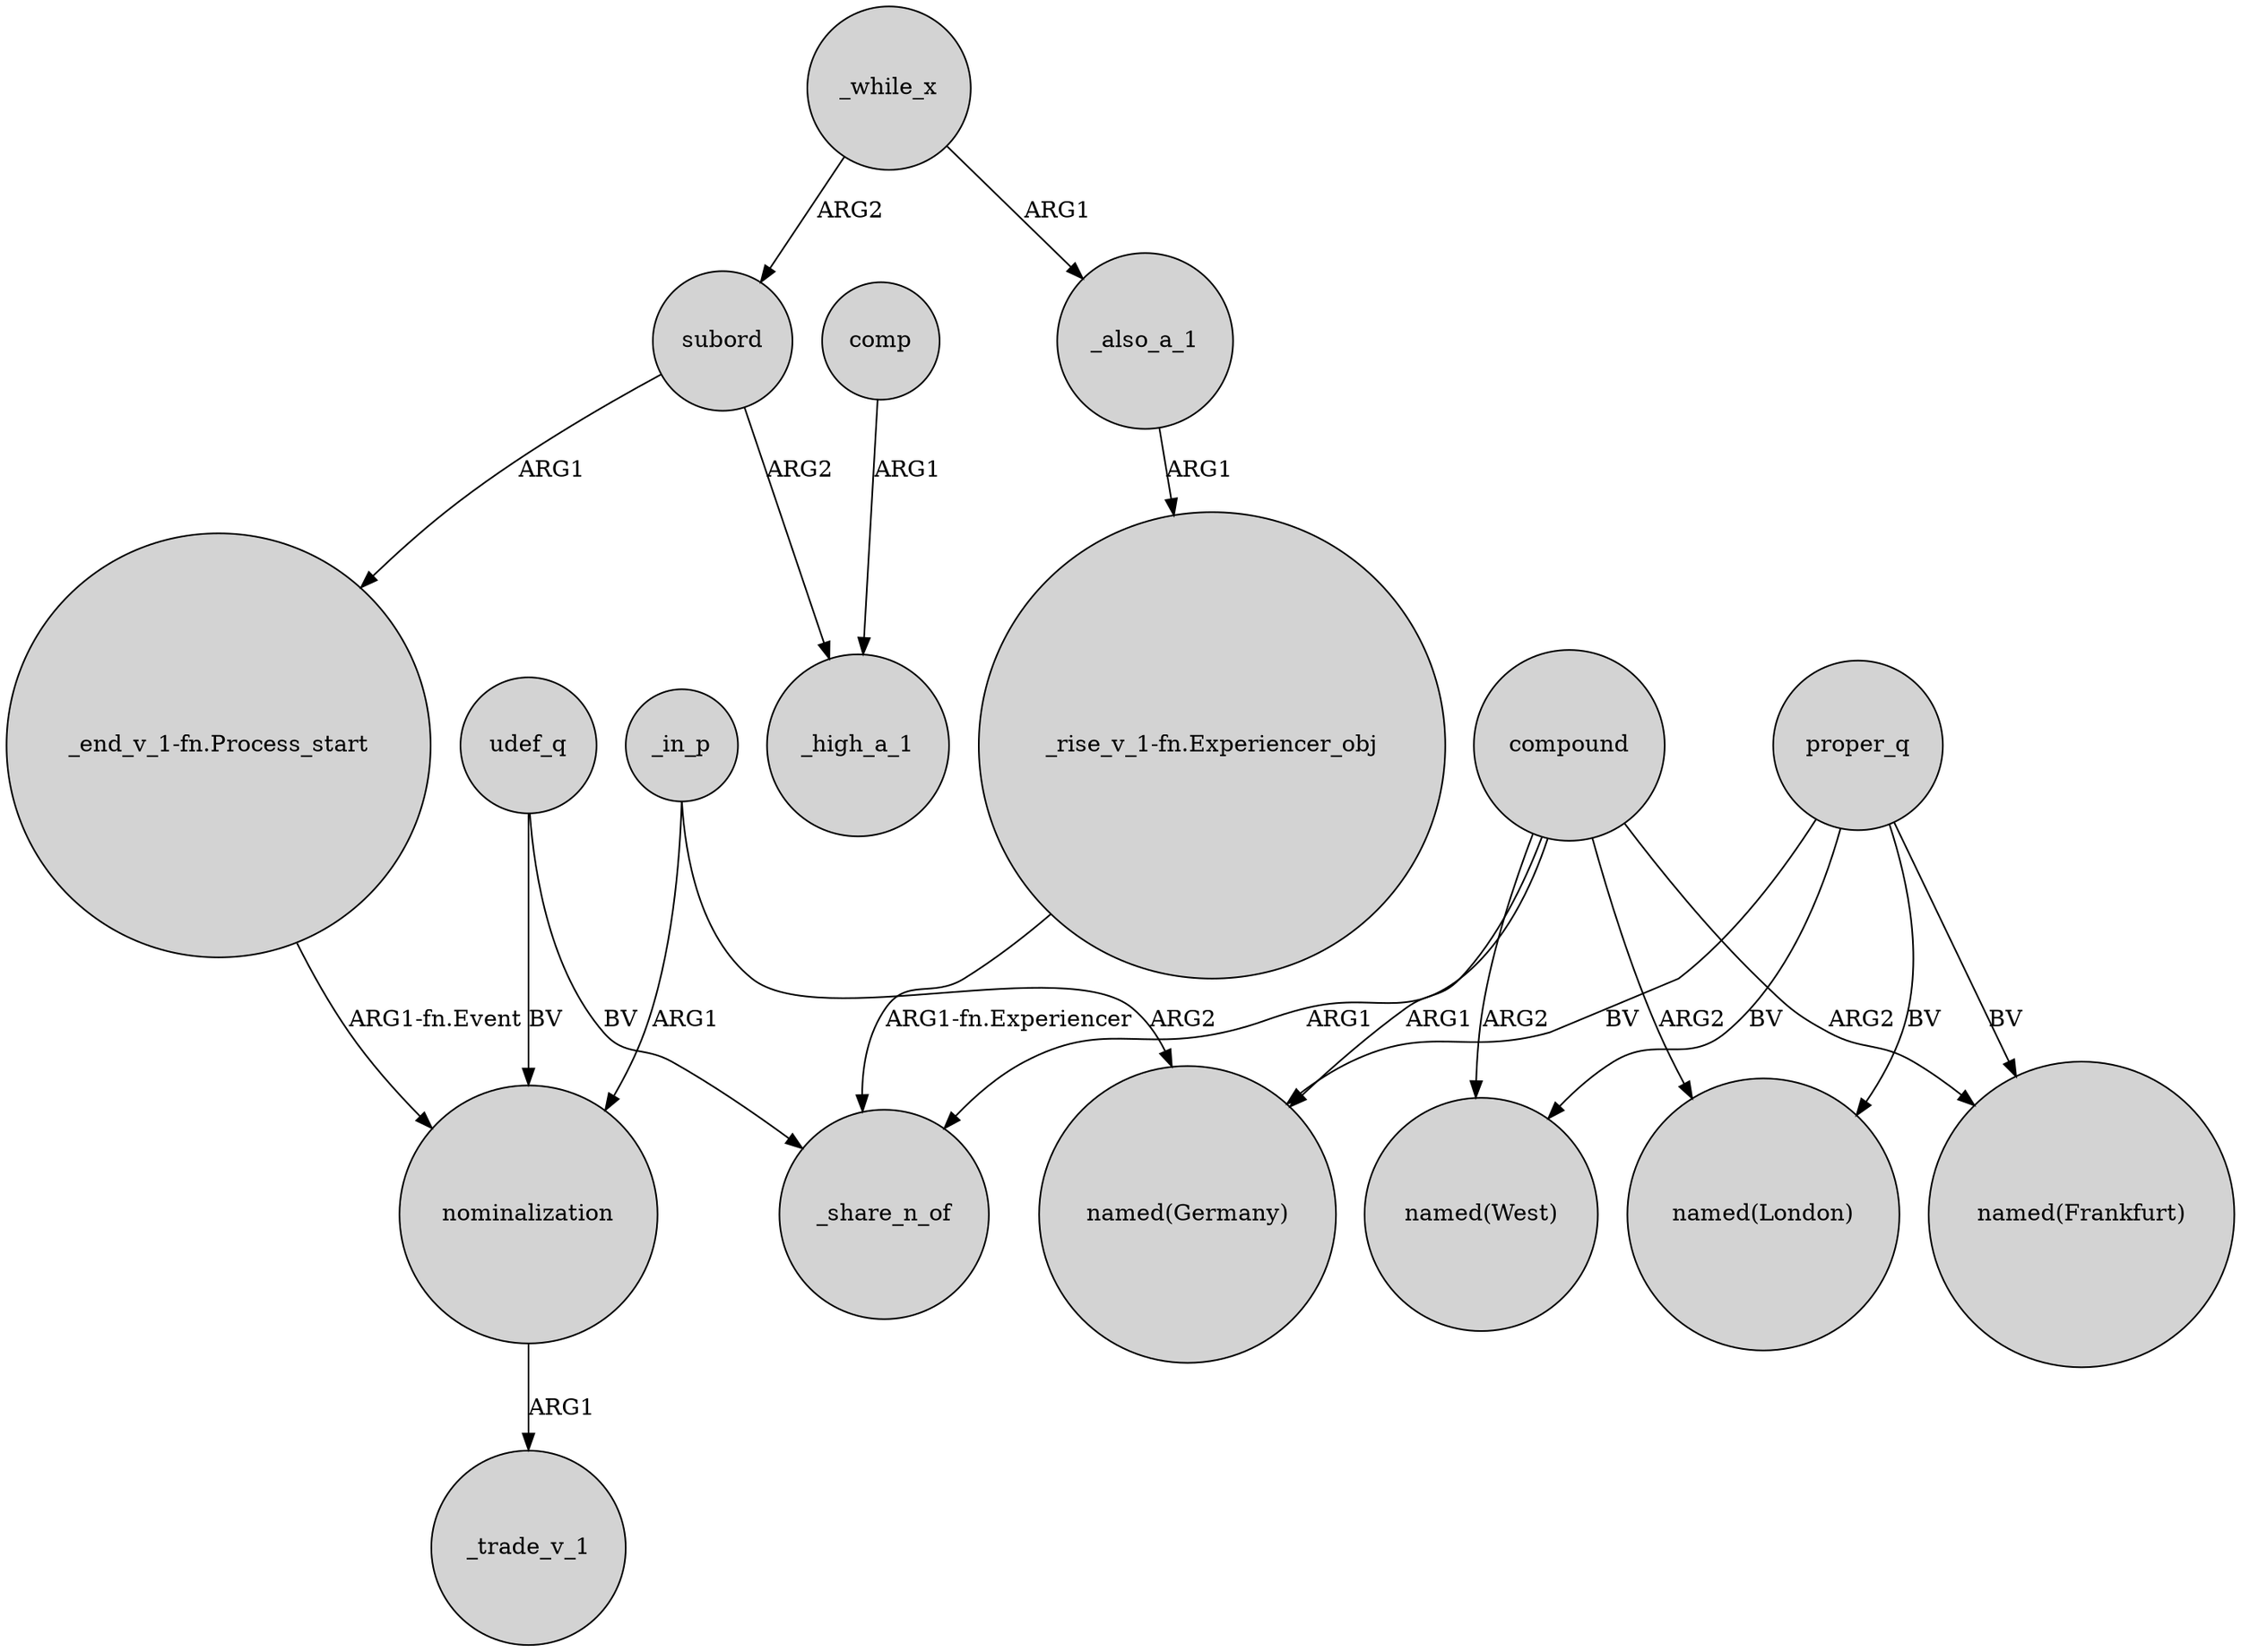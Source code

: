 digraph {
	node [shape=circle style=filled]
	subord -> "_end_v_1-fn.Process_start" [label=ARG1]
	proper_q -> "named(Frankfurt)" [label=BV]
	_while_x -> subord [label=ARG2]
	compound -> _share_n_of [label=ARG1]
	compound -> "named(London)" [label=ARG2]
	compound -> "named(Frankfurt)" [label=ARG2]
	udef_q -> nominalization [label=BV]
	_while_x -> _also_a_1 [label=ARG1]
	_in_p -> "named(Germany)" [label=ARG2]
	compound -> "named(West)" [label=ARG2]
	_also_a_1 -> "_rise_v_1-fn.Experiencer_obj" [label=ARG1]
	compound -> "named(Germany)" [label=ARG1]
	subord -> _high_a_1 [label=ARG2]
	comp -> _high_a_1 [label=ARG1]
	udef_q -> _share_n_of [label=BV]
	proper_q -> "named(West)" [label=BV]
	proper_q -> "named(London)" [label=BV]
	"_end_v_1-fn.Process_start" -> nominalization [label="ARG1-fn.Event"]
	"_rise_v_1-fn.Experiencer_obj" -> _share_n_of [label="ARG1-fn.Experiencer"]
	nominalization -> _trade_v_1 [label=ARG1]
	_in_p -> nominalization [label=ARG1]
	proper_q -> "named(Germany)" [label=BV]
}
